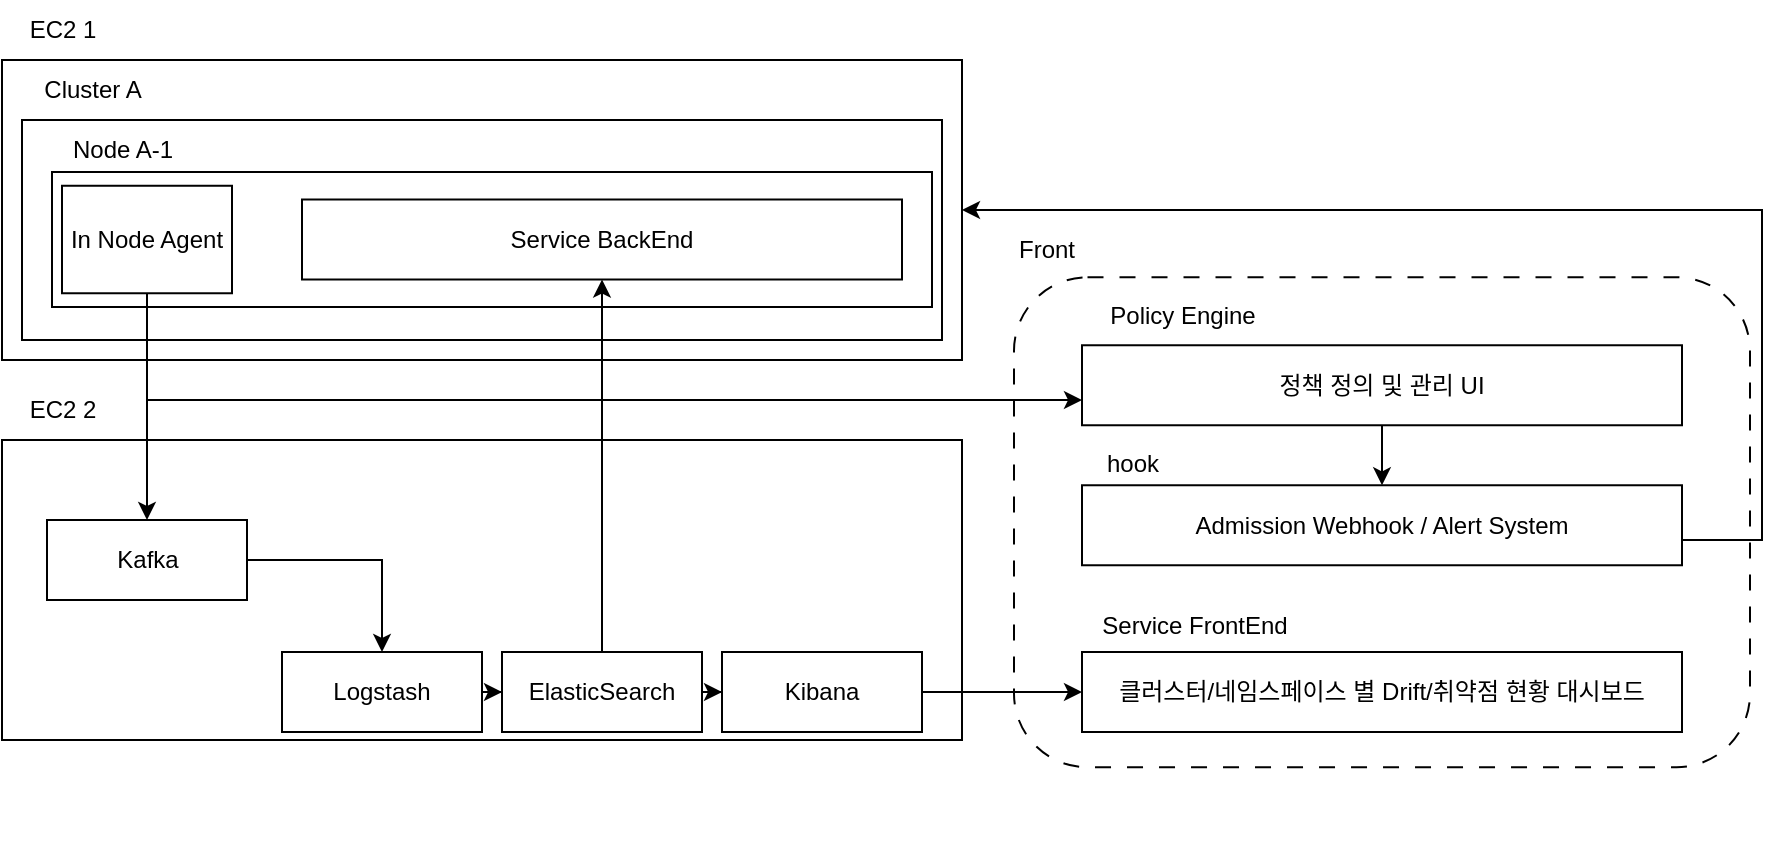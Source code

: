 <mxfile version="27.2.0">
  <diagram name="MVP용" id="Grr0DJv4Y1e9hhJLHsQP">
    <mxGraphModel dx="1426" dy="766" grid="0" gridSize="10" guides="1" tooltips="1" connect="1" arrows="1" fold="1" page="0" pageScale="1" pageWidth="1169" pageHeight="827" math="0" shadow="0">
      <root>
        <mxCell id="0" />
        <mxCell id="1" parent="0" />
        <mxCell id="TeihBNskv_p726OuDTcQ-34" style="edgeStyle=orthogonalEdgeStyle;rounded=0;orthogonalLoop=1;jettySize=auto;html=1;entryX=1;entryY=0.5;entryDx=0;entryDy=0;" parent="1" source="TeihBNskv_p726OuDTcQ-22" target="TeihBNskv_p726OuDTcQ-36" edge="1">
          <mxGeometry relative="1" as="geometry">
            <Array as="points">
              <mxPoint x="1020" y="440" />
              <mxPoint x="1020" y="275" />
            </Array>
          </mxGeometry>
        </mxCell>
        <mxCell id="TeihBNskv_p726OuDTcQ-35" value="" style="group" parent="1" vertex="1" connectable="0">
          <mxGeometry x="140" y="170" width="480" height="180" as="geometry" />
        </mxCell>
        <mxCell id="TeihBNskv_p726OuDTcQ-36" value="" style="rounded=0;whiteSpace=wrap;html=1;" parent="TeihBNskv_p726OuDTcQ-35" vertex="1">
          <mxGeometry y="30" width="480" height="150" as="geometry" />
        </mxCell>
        <mxCell id="TeihBNskv_p726OuDTcQ-37" value="EC2 1" style="text;html=1;align=center;verticalAlign=middle;resizable=0;points=[];autosize=1;strokeColor=none;fillColor=none;" parent="TeihBNskv_p726OuDTcQ-35" vertex="1">
          <mxGeometry width="60" height="30" as="geometry" />
        </mxCell>
        <mxCell id="TeihBNskv_p726OuDTcQ-38" value="" style="group" parent="TeihBNskv_p726OuDTcQ-35" vertex="1" connectable="0">
          <mxGeometry x="10" y="30" width="460" height="140" as="geometry" />
        </mxCell>
        <mxCell id="TeihBNskv_p726OuDTcQ-39" value="" style="rounded=0;whiteSpace=wrap;html=1;" parent="TeihBNskv_p726OuDTcQ-38" vertex="1">
          <mxGeometry y="30" width="460" height="110" as="geometry" />
        </mxCell>
        <mxCell id="TeihBNskv_p726OuDTcQ-40" value="Cluster A" style="text;html=1;align=center;verticalAlign=middle;resizable=0;points=[];autosize=1;strokeColor=none;fillColor=none;" parent="TeihBNskv_p726OuDTcQ-38" vertex="1">
          <mxGeometry width="70" height="30" as="geometry" />
        </mxCell>
        <mxCell id="TeihBNskv_p726OuDTcQ-41" value="" style="group" parent="TeihBNskv_p726OuDTcQ-38" vertex="1" connectable="0">
          <mxGeometry x="15" y="30" width="440" height="93.5" as="geometry" />
        </mxCell>
        <mxCell id="TeihBNskv_p726OuDTcQ-42" value="" style="rounded=0;whiteSpace=wrap;html=1;" parent="TeihBNskv_p726OuDTcQ-41" vertex="1">
          <mxGeometry y="26" width="440" height="67.5" as="geometry" />
        </mxCell>
        <mxCell id="TeihBNskv_p726OuDTcQ-43" value="Node A-1" style="text;html=1;align=center;verticalAlign=middle;resizable=0;points=[];autosize=1;strokeColor=none;fillColor=none;" parent="TeihBNskv_p726OuDTcQ-41" vertex="1">
          <mxGeometry width="70" height="30" as="geometry" />
        </mxCell>
        <mxCell id="TeihBNskv_p726OuDTcQ-44" value="In Node Agent" style="rounded=0;whiteSpace=wrap;html=1;" parent="TeihBNskv_p726OuDTcQ-41" vertex="1">
          <mxGeometry x="5" y="32.88" width="85" height="53.75" as="geometry" />
        </mxCell>
        <mxCell id="ed_mmDodNfh72MPT0J6u-2" value="Service BackEnd" style="rounded=0;whiteSpace=wrap;html=1;" parent="TeihBNskv_p726OuDTcQ-41" vertex="1">
          <mxGeometry x="125" y="39.75" width="300" height="40" as="geometry" />
        </mxCell>
        <mxCell id="TeihBNskv_p726OuDTcQ-18" value="" style="group" parent="1" vertex="1" connectable="0">
          <mxGeometry x="680" y="470" width="300" height="66" as="geometry" />
        </mxCell>
        <mxCell id="TeihBNskv_p726OuDTcQ-19" value="클러스터/네임스페이스 별 Drift/취약점 현황 대시보드" style="rounded=0;whiteSpace=wrap;html=1;" parent="TeihBNskv_p726OuDTcQ-18" vertex="1">
          <mxGeometry y="26" width="300" height="40" as="geometry" />
        </mxCell>
        <mxCell id="TeihBNskv_p726OuDTcQ-20" value="Service FrontEnd" style="text;html=1;align=center;verticalAlign=middle;resizable=0;points=[];autosize=1;strokeColor=none;fillColor=none;" parent="TeihBNskv_p726OuDTcQ-18" vertex="1">
          <mxGeometry width="111" height="26" as="geometry" />
        </mxCell>
        <mxCell id="TeihBNskv_p726OuDTcQ-21" value="" style="group" parent="1" vertex="1" connectable="0">
          <mxGeometry x="680" y="386.63" width="300" height="66" as="geometry" />
        </mxCell>
        <mxCell id="TeihBNskv_p726OuDTcQ-22" value="Admission Webhook / Alert System" style="rounded=0;whiteSpace=wrap;html=1;" parent="TeihBNskv_p726OuDTcQ-21" vertex="1">
          <mxGeometry y="26" width="300" height="40" as="geometry" />
        </mxCell>
        <mxCell id="TeihBNskv_p726OuDTcQ-23" value="hook" style="text;html=1;align=center;verticalAlign=middle;resizable=0;points=[];autosize=1;strokeColor=none;fillColor=none;" parent="TeihBNskv_p726OuDTcQ-21" vertex="1">
          <mxGeometry width="50" height="30" as="geometry" />
        </mxCell>
        <mxCell id="TeihBNskv_p726OuDTcQ-24" value="" style="group" parent="1" vertex="1" connectable="0">
          <mxGeometry x="680" y="316.63" width="336" height="275" as="geometry" />
        </mxCell>
        <mxCell id="TeihBNskv_p726OuDTcQ-25" value="정책 정의 및 관리 UI" style="rounded=0;whiteSpace=wrap;html=1;" parent="TeihBNskv_p726OuDTcQ-24" vertex="1">
          <mxGeometry y="26" width="300" height="40" as="geometry" />
        </mxCell>
        <mxCell id="TeihBNskv_p726OuDTcQ-26" value="Policy Engine" style="text;html=1;align=center;verticalAlign=middle;resizable=0;points=[];autosize=1;strokeColor=none;fillColor=none;" parent="TeihBNskv_p726OuDTcQ-24" vertex="1">
          <mxGeometry y="-4" width="100" height="30" as="geometry" />
        </mxCell>
        <mxCell id="ed_mmDodNfh72MPT0J6u-32" value="" style="rounded=1;whiteSpace=wrap;html=1;dashed=1;dashPattern=8 8;fillColor=none;" parent="TeihBNskv_p726OuDTcQ-24" vertex="1">
          <mxGeometry x="-34" y="-8" width="368" height="245" as="geometry" />
        </mxCell>
        <mxCell id="TeihBNskv_p726OuDTcQ-27" style="edgeStyle=orthogonalEdgeStyle;rounded=0;orthogonalLoop=1;jettySize=auto;html=1;entryX=0.5;entryY=0;entryDx=0;entryDy=0;" parent="1" source="TeihBNskv_p726OuDTcQ-25" target="TeihBNskv_p726OuDTcQ-22" edge="1">
          <mxGeometry relative="1" as="geometry" />
        </mxCell>
        <mxCell id="ed_mmDodNfh72MPT0J6u-3" value="" style="group" parent="1" vertex="1" connectable="0">
          <mxGeometry x="140" y="360" width="480" height="180" as="geometry" />
        </mxCell>
        <mxCell id="ed_mmDodNfh72MPT0J6u-4" value="" style="rounded=0;whiteSpace=wrap;html=1;" parent="ed_mmDodNfh72MPT0J6u-3" vertex="1">
          <mxGeometry y="30" width="480" height="150" as="geometry" />
        </mxCell>
        <mxCell id="ed_mmDodNfh72MPT0J6u-5" value="EC2 2" style="text;html=1;align=center;verticalAlign=middle;resizable=0;points=[];autosize=1;strokeColor=none;fillColor=none;" parent="ed_mmDodNfh72MPT0J6u-3" vertex="1">
          <mxGeometry width="60" height="30" as="geometry" />
        </mxCell>
        <mxCell id="ed_mmDodNfh72MPT0J6u-18" style="edgeStyle=orthogonalEdgeStyle;rounded=0;orthogonalLoop=1;jettySize=auto;html=1;entryX=0.5;entryY=0;entryDx=0;entryDy=0;" parent="ed_mmDodNfh72MPT0J6u-3" source="ed_mmDodNfh72MPT0J6u-14" target="ed_mmDodNfh72MPT0J6u-17" edge="1">
          <mxGeometry relative="1" as="geometry" />
        </mxCell>
        <mxCell id="ed_mmDodNfh72MPT0J6u-14" value="Kafka" style="rounded=0;whiteSpace=wrap;html=1;" parent="ed_mmDodNfh72MPT0J6u-3" vertex="1">
          <mxGeometry x="22.5" y="70" width="100" height="40" as="geometry" />
        </mxCell>
        <mxCell id="ed_mmDodNfh72MPT0J6u-21" style="edgeStyle=orthogonalEdgeStyle;rounded=0;orthogonalLoop=1;jettySize=auto;html=1;entryX=0;entryY=0.5;entryDx=0;entryDy=0;" parent="ed_mmDodNfh72MPT0J6u-3" source="ed_mmDodNfh72MPT0J6u-17" target="ed_mmDodNfh72MPT0J6u-19" edge="1">
          <mxGeometry relative="1" as="geometry" />
        </mxCell>
        <mxCell id="ed_mmDodNfh72MPT0J6u-17" value="Logstash" style="rounded=0;whiteSpace=wrap;html=1;" parent="ed_mmDodNfh72MPT0J6u-3" vertex="1">
          <mxGeometry x="140" y="136" width="100" height="40" as="geometry" />
        </mxCell>
        <mxCell id="ed_mmDodNfh72MPT0J6u-22" style="edgeStyle=orthogonalEdgeStyle;rounded=0;orthogonalLoop=1;jettySize=auto;html=1;entryX=0;entryY=0.5;entryDx=0;entryDy=0;" parent="ed_mmDodNfh72MPT0J6u-3" source="ed_mmDodNfh72MPT0J6u-19" target="ed_mmDodNfh72MPT0J6u-20" edge="1">
          <mxGeometry relative="1" as="geometry" />
        </mxCell>
        <mxCell id="ed_mmDodNfh72MPT0J6u-19" value="ElasticSearch" style="rounded=0;whiteSpace=wrap;html=1;" parent="ed_mmDodNfh72MPT0J6u-3" vertex="1">
          <mxGeometry x="250" y="136" width="100" height="40" as="geometry" />
        </mxCell>
        <mxCell id="ed_mmDodNfh72MPT0J6u-20" value="Kibana" style="rounded=0;whiteSpace=wrap;html=1;" parent="ed_mmDodNfh72MPT0J6u-3" vertex="1">
          <mxGeometry x="360" y="136" width="100" height="40" as="geometry" />
        </mxCell>
        <mxCell id="ed_mmDodNfh72MPT0J6u-23" style="edgeStyle=orthogonalEdgeStyle;rounded=0;orthogonalLoop=1;jettySize=auto;html=1;entryX=0.5;entryY=0;entryDx=0;entryDy=0;" parent="1" source="TeihBNskv_p726OuDTcQ-44" target="ed_mmDodNfh72MPT0J6u-14" edge="1">
          <mxGeometry relative="1" as="geometry" />
        </mxCell>
        <mxCell id="ed_mmDodNfh72MPT0J6u-26" style="edgeStyle=orthogonalEdgeStyle;rounded=0;orthogonalLoop=1;jettySize=auto;html=1;" parent="1" source="TeihBNskv_p726OuDTcQ-44" target="TeihBNskv_p726OuDTcQ-25" edge="1">
          <mxGeometry relative="1" as="geometry">
            <Array as="points">
              <mxPoint x="213" y="370" />
              <mxPoint x="968" y="370" />
            </Array>
          </mxGeometry>
        </mxCell>
        <mxCell id="ed_mmDodNfh72MPT0J6u-27" style="edgeStyle=orthogonalEdgeStyle;rounded=0;orthogonalLoop=1;jettySize=auto;html=1;entryX=0.5;entryY=1;entryDx=0;entryDy=0;" parent="1" source="ed_mmDodNfh72MPT0J6u-19" target="ed_mmDodNfh72MPT0J6u-2" edge="1">
          <mxGeometry relative="1" as="geometry" />
        </mxCell>
        <mxCell id="ed_mmDodNfh72MPT0J6u-30" style="edgeStyle=orthogonalEdgeStyle;rounded=0;orthogonalLoop=1;jettySize=auto;html=1;entryX=0;entryY=0.5;entryDx=0;entryDy=0;" parent="1" source="ed_mmDodNfh72MPT0J6u-20" target="TeihBNskv_p726OuDTcQ-19" edge="1">
          <mxGeometry relative="1" as="geometry" />
        </mxCell>
        <mxCell id="ed_mmDodNfh72MPT0J6u-34" value="Front" style="text;html=1;align=center;verticalAlign=middle;resizable=0;points=[];autosize=1;strokeColor=none;fillColor=none;" parent="1" vertex="1">
          <mxGeometry x="639" y="282" width="46" height="26" as="geometry" />
        </mxCell>
      </root>
    </mxGraphModel>
  </diagram>
</mxfile>

